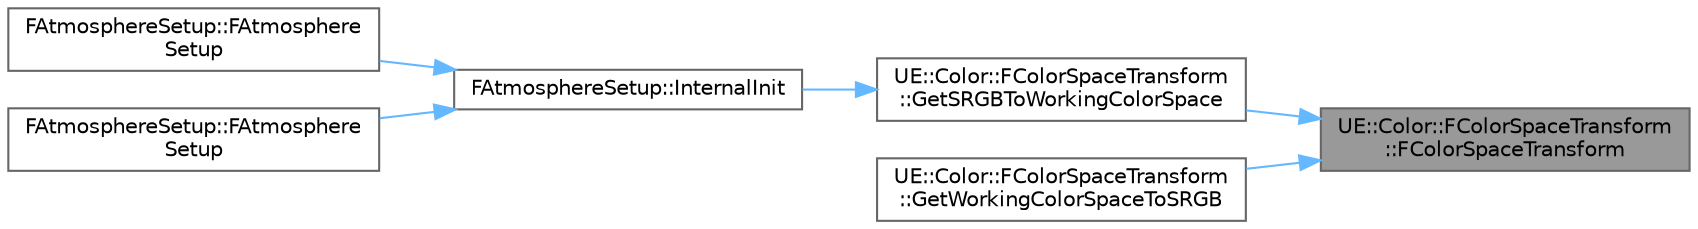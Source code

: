 digraph "UE::Color::FColorSpaceTransform::FColorSpaceTransform"
{
 // INTERACTIVE_SVG=YES
 // LATEX_PDF_SIZE
  bgcolor="transparent";
  edge [fontname=Helvetica,fontsize=10,labelfontname=Helvetica,labelfontsize=10];
  node [fontname=Helvetica,fontsize=10,shape=box,height=0.2,width=0.4];
  rankdir="RL";
  Node1 [id="Node000001",label="UE::Color::FColorSpaceTransform\l::FColorSpaceTransform",height=0.2,width=0.4,color="gray40", fillcolor="grey60", style="filled", fontcolor="black",tooltip="Constructor: create a color space transformation matrix from a source to a target color space using t..."];
  Node1 -> Node2 [id="edge1_Node000001_Node000002",dir="back",color="steelblue1",style="solid",tooltip=" "];
  Node2 [id="Node000002",label="UE::Color::FColorSpaceTransform\l::GetSRGBToWorkingColorSpace",height=0.2,width=0.4,color="grey40", fillcolor="white", style="filled",URL="$df/d62/structUE_1_1Color_1_1FColorSpaceTransform.html#a5c00f11953692221678cec97aef27f13",tooltip="Convenience function to get a (statically cached) conversion from sRGB/Rec709 to the working color sp..."];
  Node2 -> Node3 [id="edge2_Node000002_Node000003",dir="back",color="steelblue1",style="solid",tooltip=" "];
  Node3 [id="Node000003",label="FAtmosphereSetup::InternalInit",height=0.2,width=0.4,color="grey40", fillcolor="white", style="filled",URL="$d7/dab/structFAtmosphereSetup.html#ab68865704daf33ddd65d22f59329d543",tooltip=" "];
  Node3 -> Node4 [id="edge3_Node000003_Node000004",dir="back",color="steelblue1",style="solid",tooltip=" "];
  Node4 [id="Node000004",label="FAtmosphereSetup::FAtmosphere\lSetup",height=0.2,width=0.4,color="grey40", fillcolor="white", style="filled",URL="$d7/dab/structFAtmosphereSetup.html#ab5489a439bdc33a7d64e4b8d5a63f16f",tooltip=" "];
  Node3 -> Node5 [id="edge4_Node000003_Node000005",dir="back",color="steelblue1",style="solid",tooltip=" "];
  Node5 [id="Node000005",label="FAtmosphereSetup::FAtmosphere\lSetup",height=0.2,width=0.4,color="grey40", fillcolor="white", style="filled",URL="$d7/dab/structFAtmosphereSetup.html#a357211ac9d2e1e4c08b8953c3c8d7dfc",tooltip=" "];
  Node1 -> Node6 [id="edge5_Node000001_Node000006",dir="back",color="steelblue1",style="solid",tooltip=" "];
  Node6 [id="Node000006",label="UE::Color::FColorSpaceTransform\l::GetWorkingColorSpaceToSRGB",height=0.2,width=0.4,color="grey40", fillcolor="white", style="filled",URL="$df/d62/structUE_1_1Color_1_1FColorSpaceTransform.html#a528aab5f25f4edac71f359fe7e9386ef",tooltip="Convenience function to get a (statically cached) conversion from the working color space to sRGB/Rec..."];
}
